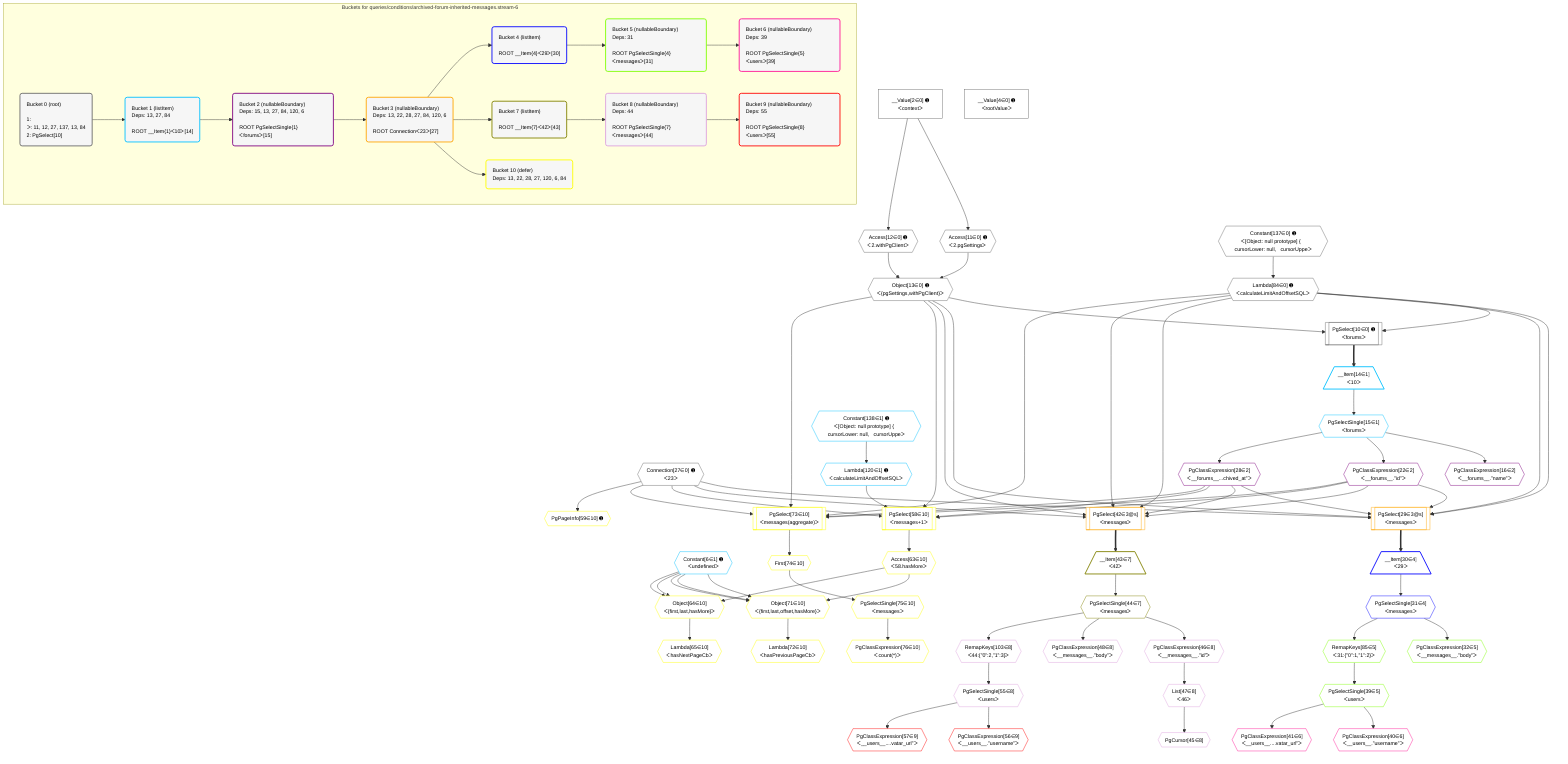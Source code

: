 %%{init: {'themeVariables': { 'fontSize': '12px'}}}%%
graph TD
    classDef path fill:#eee,stroke:#000,color:#000
    classDef plan fill:#fff,stroke-width:1px,color:#000
    classDef itemplan fill:#fff,stroke-width:2px,color:#000
    classDef unbatchedplan fill:#dff,stroke-width:1px,color:#000
    classDef sideeffectplan fill:#fcc,stroke-width:2px,color:#000
    classDef bucket fill:#f6f6f6,color:#000,stroke-width:2px,text-align:left


    %% plan dependencies
    PgSelect10[["PgSelect[10∈0] ➊<br />ᐸforumsᐳ"]]:::plan
    Object13{{"Object[13∈0] ➊<br />ᐸ{pgSettings,withPgClient}ᐳ"}}:::plan
    Lambda84{{"Lambda[84∈0] ➊<br />ᐸcalculateLimitAndOffsetSQLᐳ"}}:::plan
    Object13 & Lambda84 --> PgSelect10
    Access11{{"Access[11∈0] ➊<br />ᐸ2.pgSettingsᐳ"}}:::plan
    Access12{{"Access[12∈0] ➊<br />ᐸ2.withPgClientᐳ"}}:::plan
    Access11 & Access12 --> Object13
    __Value2["__Value[2∈0] ➊<br />ᐸcontextᐳ"]:::plan
    __Value2 --> Access11
    __Value2 --> Access12
    Constant137{{"Constant[137∈0] ➊<br />ᐸ[Object: null prototype] {   cursorLower: null,   cursorUppeᐳ"}}:::plan
    Constant137 --> Lambda84
    __Value4["__Value[4∈0] ➊<br />ᐸrootValueᐳ"]:::plan
    Connection27{{"Connection[27∈0] ➊<br />ᐸ23ᐳ"}}:::plan
    __Item14[/"__Item[14∈1]<br />ᐸ10ᐳ"\]:::itemplan
    PgSelect10 ==> __Item14
    PgSelectSingle15{{"PgSelectSingle[15∈1]<br />ᐸforumsᐳ"}}:::plan
    __Item14 --> PgSelectSingle15
    Lambda120{{"Lambda[120∈1] ➊<br />ᐸcalculateLimitAndOffsetSQLᐳ"}}:::plan
    Constant138{{"Constant[138∈1] ➊<br />ᐸ[Object: null prototype] {   cursorLower: null,   cursorUppeᐳ"}}:::plan
    Constant138 --> Lambda120
    Constant6{{"Constant[6∈1] ➊<br />ᐸundefinedᐳ"}}:::plan
    PgClassExpression16{{"PgClassExpression[16∈2]<br />ᐸ__forums__.”name”ᐳ"}}:::plan
    PgSelectSingle15 --> PgClassExpression16
    PgClassExpression22{{"PgClassExpression[22∈2]<br />ᐸ__forums__.”id”ᐳ"}}:::plan
    PgSelectSingle15 --> PgClassExpression22
    PgClassExpression28{{"PgClassExpression[28∈2]<br />ᐸ__forums__...chived_at”ᐳ"}}:::plan
    PgSelectSingle15 --> PgClassExpression28
    PgSelect29[["PgSelect[29∈3@s]<br />ᐸmessagesᐳ"]]:::plan
    Object13 & PgClassExpression22 & PgClassExpression28 & Connection27 & Lambda84 & Lambda84 --> PgSelect29
    PgSelect42[["PgSelect[42∈3@s]<br />ᐸmessagesᐳ"]]:::plan
    Object13 & PgClassExpression22 & PgClassExpression28 & Connection27 & Lambda84 & Lambda84 --> PgSelect42
    __Item30[/"__Item[30∈4]<br />ᐸ29ᐳ"\]:::itemplan
    PgSelect29 ==> __Item30
    PgSelectSingle31{{"PgSelectSingle[31∈4]<br />ᐸmessagesᐳ"}}:::plan
    __Item30 --> PgSelectSingle31
    PgClassExpression32{{"PgClassExpression[32∈5]<br />ᐸ__messages__.”body”ᐳ"}}:::plan
    PgSelectSingle31 --> PgClassExpression32
    PgSelectSingle39{{"PgSelectSingle[39∈5]<br />ᐸusersᐳ"}}:::plan
    RemapKeys85{{"RemapKeys[85∈5]<br />ᐸ31:{”0”:1,”1”:2}ᐳ"}}:::plan
    RemapKeys85 --> PgSelectSingle39
    PgSelectSingle31 --> RemapKeys85
    PgClassExpression40{{"PgClassExpression[40∈6]<br />ᐸ__users__.”username”ᐳ"}}:::plan
    PgSelectSingle39 --> PgClassExpression40
    PgClassExpression41{{"PgClassExpression[41∈6]<br />ᐸ__users__....vatar_url”ᐳ"}}:::plan
    PgSelectSingle39 --> PgClassExpression41
    __Item43[/"__Item[43∈7]<br />ᐸ42ᐳ"\]:::itemplan
    PgSelect42 ==> __Item43
    PgSelectSingle44{{"PgSelectSingle[44∈7]<br />ᐸmessagesᐳ"}}:::plan
    __Item43 --> PgSelectSingle44
    PgCursor45{{"PgCursor[45∈8]"}}:::plan
    List47{{"List[47∈8]<br />ᐸ46ᐳ"}}:::plan
    List47 --> PgCursor45
    PgClassExpression46{{"PgClassExpression[46∈8]<br />ᐸ__messages__.”id”ᐳ"}}:::plan
    PgSelectSingle44 --> PgClassExpression46
    PgClassExpression46 --> List47
    PgClassExpression48{{"PgClassExpression[48∈8]<br />ᐸ__messages__.”body”ᐳ"}}:::plan
    PgSelectSingle44 --> PgClassExpression48
    PgSelectSingle55{{"PgSelectSingle[55∈8]<br />ᐸusersᐳ"}}:::plan
    RemapKeys103{{"RemapKeys[103∈8]<br />ᐸ44:{”0”:2,”1”:3}ᐳ"}}:::plan
    RemapKeys103 --> PgSelectSingle55
    PgSelectSingle44 --> RemapKeys103
    PgClassExpression56{{"PgClassExpression[56∈9]<br />ᐸ__users__.”username”ᐳ"}}:::plan
    PgSelectSingle55 --> PgClassExpression56
    PgClassExpression57{{"PgClassExpression[57∈9]<br />ᐸ__users__....vatar_url”ᐳ"}}:::plan
    PgSelectSingle55 --> PgClassExpression57
    PgSelect58[["PgSelect[58∈10]<br />ᐸmessages+1ᐳ"]]:::plan
    Object13 & PgClassExpression22 & PgClassExpression28 & Connection27 & Lambda120 --> PgSelect58
    PgSelect73[["PgSelect[73∈10]<br />ᐸmessages(aggregate)ᐳ"]]:::plan
    Object13 & PgClassExpression22 & PgClassExpression28 & Connection27 & Lambda84 --> PgSelect73
    Object71{{"Object[71∈10]<br />ᐸ{first,last,offset,hasMore}ᐳ"}}:::plan
    Access63{{"Access[63∈10]<br />ᐸ58.hasMoreᐳ"}}:::plan
    Constant6 & Constant6 & Constant6 & Access63 --> Object71
    Object64{{"Object[64∈10]<br />ᐸ{first,last,hasMore}ᐳ"}}:::plan
    Constant6 & Constant6 & Access63 --> Object64
    PgPageInfo59{{"PgPageInfo[59∈10] ➊"}}:::plan
    Connection27 --> PgPageInfo59
    PgSelect58 --> Access63
    Lambda65{{"Lambda[65∈10]<br />ᐸhasNextPageCbᐳ"}}:::plan
    Object64 --> Lambda65
    Lambda72{{"Lambda[72∈10]<br />ᐸhasPreviousPageCbᐳ"}}:::plan
    Object71 --> Lambda72
    First74{{"First[74∈10]"}}:::plan
    PgSelect73 --> First74
    PgSelectSingle75{{"PgSelectSingle[75∈10]<br />ᐸmessagesᐳ"}}:::plan
    First74 --> PgSelectSingle75
    PgClassExpression76{{"PgClassExpression[76∈10]<br />ᐸcount(*)ᐳ"}}:::plan
    PgSelectSingle75 --> PgClassExpression76

    %% define steps

    subgraph "Buckets for queries/conditions/archived-forum-inherited-messages.stream-6"
    Bucket0("Bucket 0 (root)<br /><br />1: <br />ᐳ: 11, 12, 27, 137, 13, 84<br />2: PgSelect[10]"):::bucket
    classDef bucket0 stroke:#696969
    class Bucket0,__Value2,__Value4,PgSelect10,Access11,Access12,Object13,Connection27,Lambda84,Constant137 bucket0
    Bucket1("Bucket 1 (listItem)<br />Deps: 13, 27, 84<br /><br />ROOT __Item{1}ᐸ10ᐳ[14]"):::bucket
    classDef bucket1 stroke:#00bfff
    class Bucket1,Constant6,__Item14,PgSelectSingle15,Lambda120,Constant138 bucket1
    Bucket2("Bucket 2 (nullableBoundary)<br />Deps: 15, 13, 27, 84, 120, 6<br /><br />ROOT PgSelectSingle{1}ᐸforumsᐳ[15]"):::bucket
    classDef bucket2 stroke:#7f007f
    class Bucket2,PgClassExpression16,PgClassExpression22,PgClassExpression28 bucket2
    Bucket3("Bucket 3 (nullableBoundary)<br />Deps: 13, 22, 28, 27, 84, 120, 6<br /><br />ROOT Connectionᐸ23ᐳ[27]"):::bucket
    classDef bucket3 stroke:#ffa500
    class Bucket3,PgSelect29,PgSelect42 bucket3
    Bucket4("Bucket 4 (listItem)<br /><br />ROOT __Item{4}ᐸ29ᐳ[30]"):::bucket
    classDef bucket4 stroke:#0000ff
    class Bucket4,__Item30,PgSelectSingle31 bucket4
    Bucket5("Bucket 5 (nullableBoundary)<br />Deps: 31<br /><br />ROOT PgSelectSingle{4}ᐸmessagesᐳ[31]"):::bucket
    classDef bucket5 stroke:#7fff00
    class Bucket5,PgClassExpression32,PgSelectSingle39,RemapKeys85 bucket5
    Bucket6("Bucket 6 (nullableBoundary)<br />Deps: 39<br /><br />ROOT PgSelectSingle{5}ᐸusersᐳ[39]"):::bucket
    classDef bucket6 stroke:#ff1493
    class Bucket6,PgClassExpression40,PgClassExpression41 bucket6
    Bucket7("Bucket 7 (listItem)<br /><br />ROOT __Item{7}ᐸ42ᐳ[43]"):::bucket
    classDef bucket7 stroke:#808000
    class Bucket7,__Item43,PgSelectSingle44 bucket7
    Bucket8("Bucket 8 (nullableBoundary)<br />Deps: 44<br /><br />ROOT PgSelectSingle{7}ᐸmessagesᐳ[44]"):::bucket
    classDef bucket8 stroke:#dda0dd
    class Bucket8,PgCursor45,PgClassExpression46,List47,PgClassExpression48,PgSelectSingle55,RemapKeys103 bucket8
    Bucket9("Bucket 9 (nullableBoundary)<br />Deps: 55<br /><br />ROOT PgSelectSingle{8}ᐸusersᐳ[55]"):::bucket
    classDef bucket9 stroke:#ff0000
    class Bucket9,PgClassExpression56,PgClassExpression57 bucket9
    Bucket10("Bucket 10 (defer)<br />Deps: 13, 22, 28, 27, 120, 6, 84"):::bucket
    classDef bucket10 stroke:#ffff00
    class Bucket10,PgSelect58,PgPageInfo59,Access63,Object64,Lambda65,Object71,Lambda72,PgSelect73,First74,PgSelectSingle75,PgClassExpression76 bucket10
    Bucket0 --> Bucket1
    Bucket1 --> Bucket2
    Bucket2 --> Bucket3
    Bucket3 --> Bucket4 & Bucket7 & Bucket10
    Bucket4 --> Bucket5
    Bucket5 --> Bucket6
    Bucket7 --> Bucket8
    Bucket8 --> Bucket9
    end